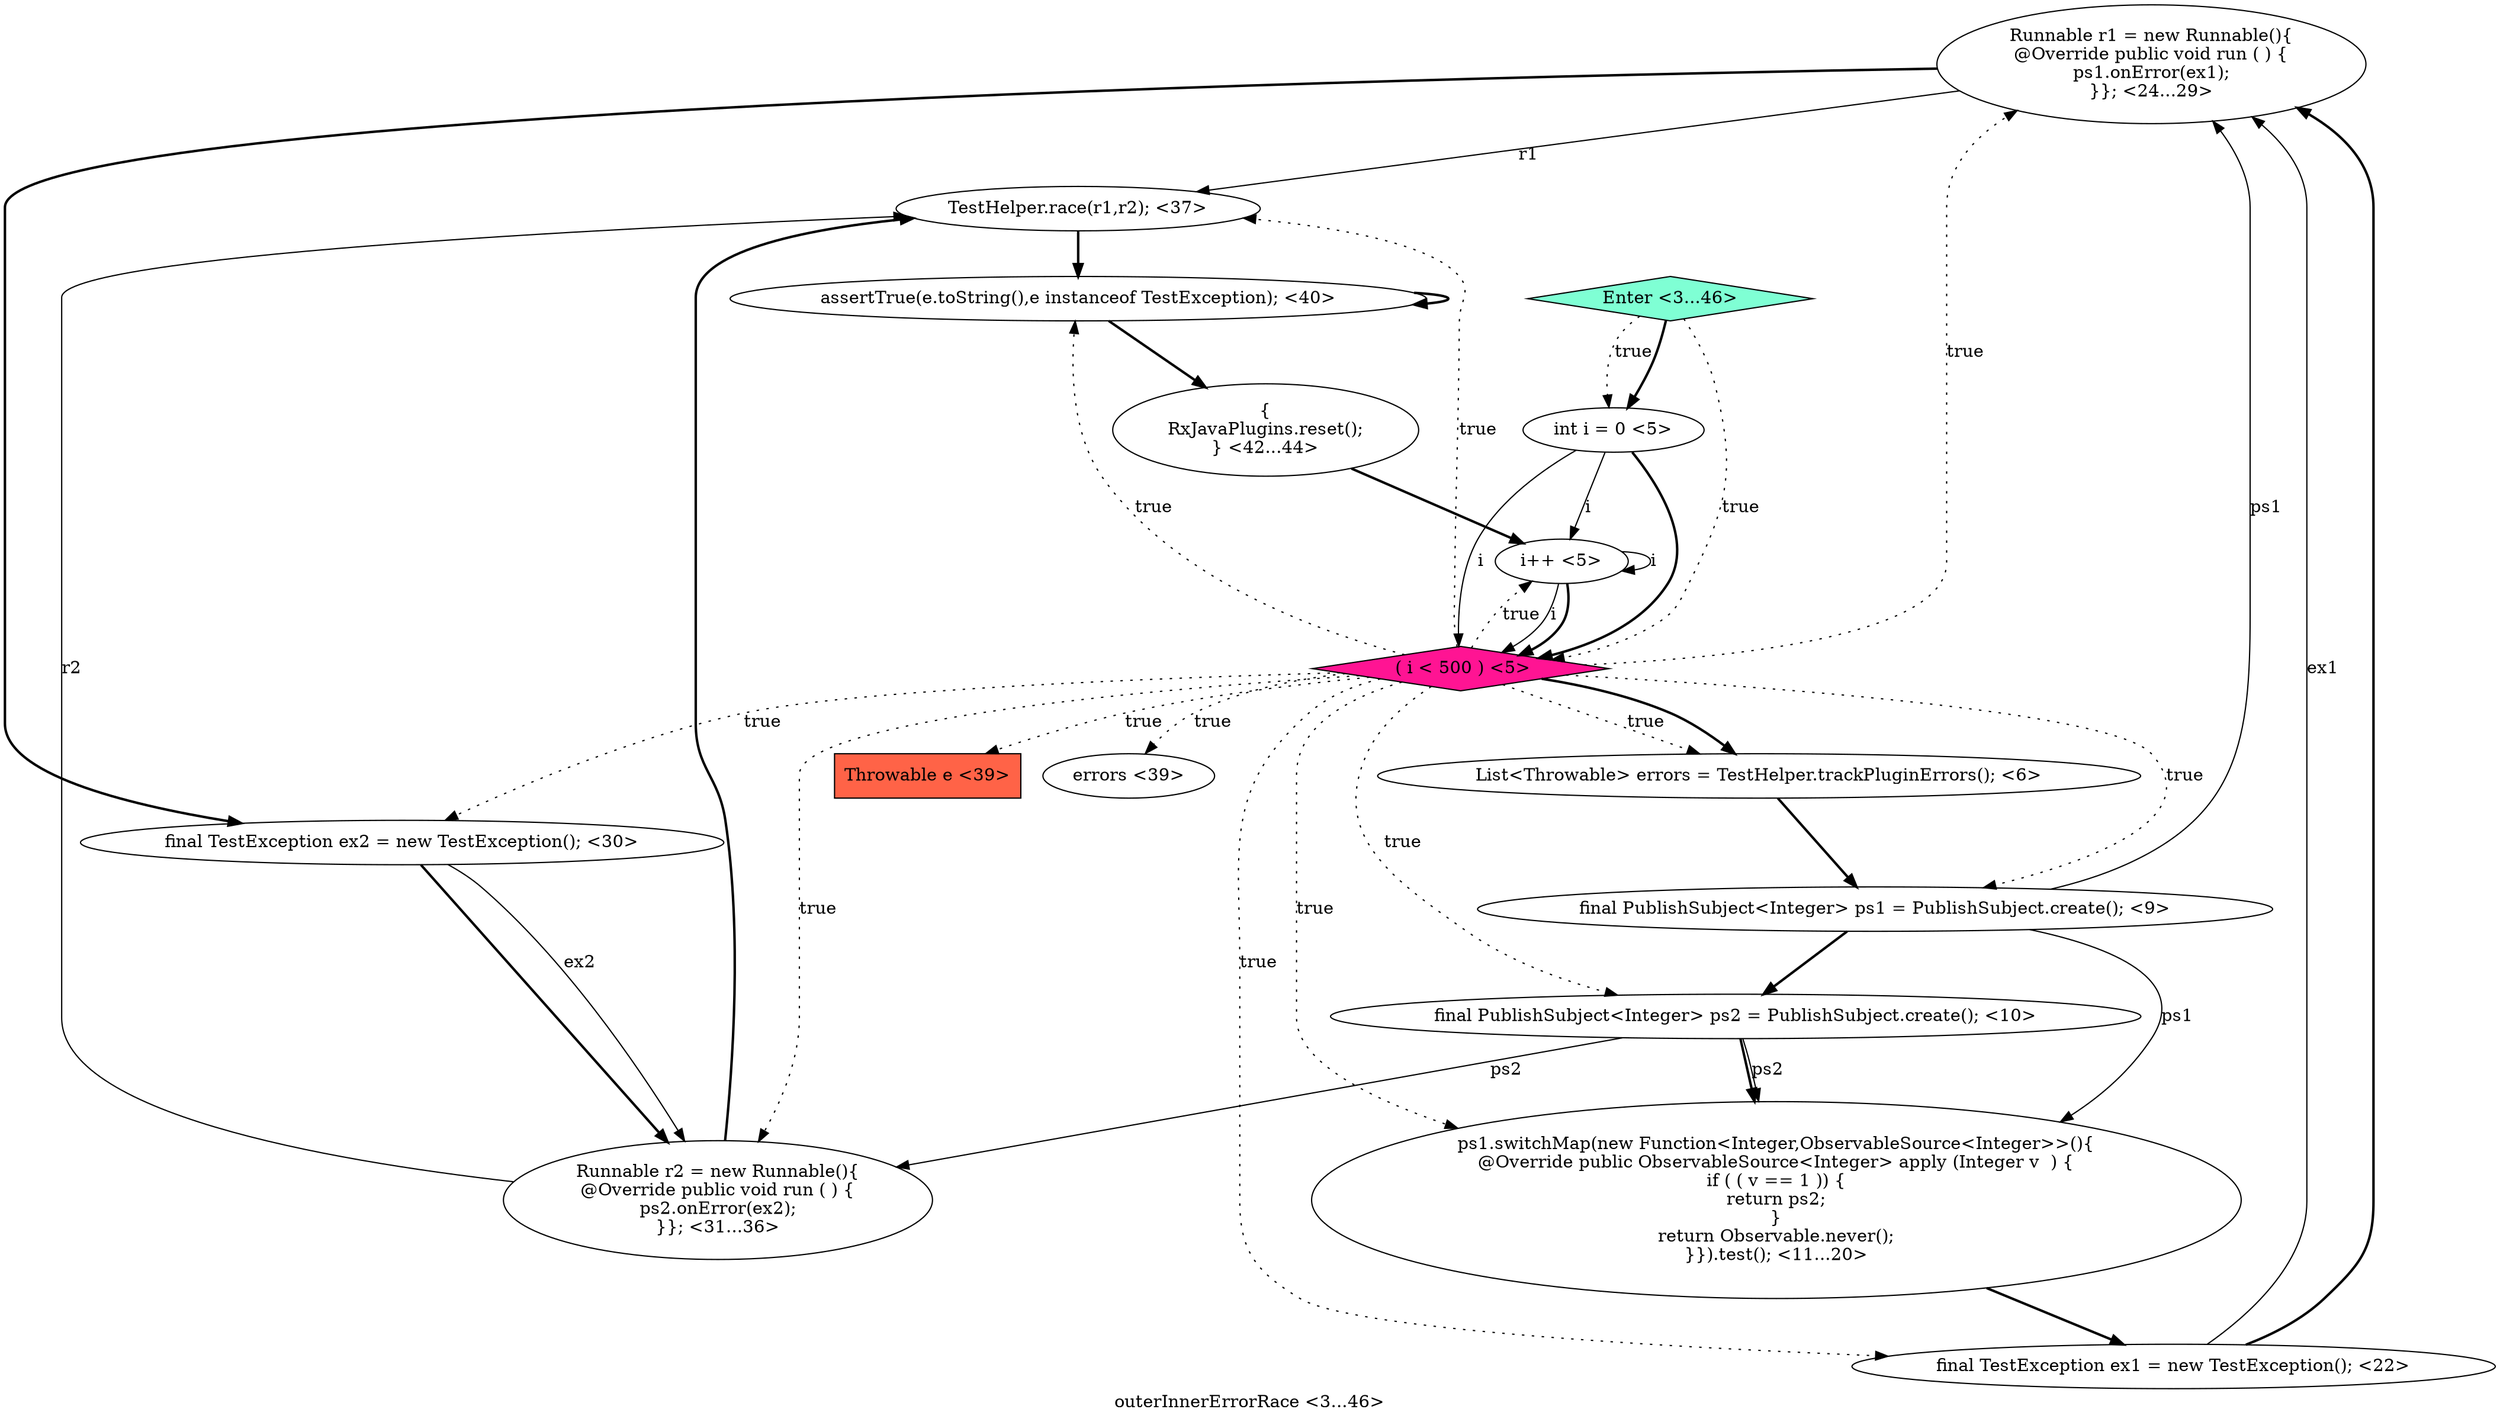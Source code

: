 digraph PDG {
label = "outerInnerErrorRace <3...46>";
0.8 [style = filled, label = "Runnable r1 = new Runnable(){
@Override public void run ( ) {
ps1.onError(ex1);
}}; <24...29>", fillcolor = white, shape = ellipse];
0.2 [style = filled, label = "i++ <5>", fillcolor = white, shape = ellipse];
0.11 [style = filled, label = "TestHelper.race(r1,r2); <37>", fillcolor = white, shape = ellipse];
0.9 [style = filled, label = "final TestException ex2 = new TestException(); <30>", fillcolor = white, shape = ellipse];
0.1 [style = filled, label = " ( i < 500 ) <5>", fillcolor = deeppink, shape = diamond];
0.3 [style = filled, label = "List<Throwable> errors = TestHelper.trackPluginErrors(); <6>", fillcolor = white, shape = ellipse];
0.6 [style = filled, label = "ps1.switchMap(new Function<Integer,ObservableSource<Integer>>(){
@Override public ObservableSource<Integer> apply (Integer v  ) {
if ( ( v == 1 )) {
return ps2;
}
return Observable.never();
}}).test(); <11...20>", fillcolor = white, shape = ellipse];
0.15 [style = filled, label = "{
RxJavaPlugins.reset();
} <42...44>", fillcolor = white, shape = ellipse];
0.5 [style = filled, label = "final PublishSubject<Integer> ps2 = PublishSubject.create(); <10>", fillcolor = white, shape = ellipse];
0.4 [style = filled, label = "final PublishSubject<Integer> ps1 = PublishSubject.create(); <9>", fillcolor = white, shape = ellipse];
0.14 [style = filled, label = "assertTrue(e.toString(),e instanceof TestException); <40>", fillcolor = white, shape = ellipse];
0.12 [style = filled, label = "Throwable e <39>", fillcolor = tomato, shape = box];
0.0 [style = filled, label = "int i = 0 <5>", fillcolor = white, shape = ellipse];
0.16 [style = filled, label = "Enter <3...46>", fillcolor = aquamarine, shape = diamond];
0.10 [style = filled, label = "Runnable r2 = new Runnable(){
@Override public void run ( ) {
ps2.onError(ex2);
}}; <31...36>", fillcolor = white, shape = ellipse];
0.13 [style = filled, label = "errors <39>", fillcolor = white, shape = ellipse];
0.7 [style = filled, label = "final TestException ex1 = new TestException(); <22>", fillcolor = white, shape = ellipse];
0.0 -> 0.1 [style = solid, label="i"];
0.0 -> 0.1 [style = bold, label=""];
0.0 -> 0.2 [style = solid, label="i"];
0.1 -> 0.2 [style = dotted, label="true"];
0.1 -> 0.3 [style = dotted, label="true"];
0.1 -> 0.3 [style = bold, label=""];
0.1 -> 0.4 [style = dotted, label="true"];
0.1 -> 0.5 [style = dotted, label="true"];
0.1 -> 0.6 [style = dotted, label="true"];
0.1 -> 0.7 [style = dotted, label="true"];
0.1 -> 0.8 [style = dotted, label="true"];
0.1 -> 0.9 [style = dotted, label="true"];
0.1 -> 0.10 [style = dotted, label="true"];
0.1 -> 0.11 [style = dotted, label="true"];
0.1 -> 0.12 [style = dotted, label="true"];
0.1 -> 0.13 [style = dotted, label="true"];
0.1 -> 0.14 [style = dotted, label="true"];
0.2 -> 0.1 [style = solid, label="i"];
0.2 -> 0.1 [style = bold, label=""];
0.2 -> 0.2 [style = solid, label="i"];
0.3 -> 0.4 [style = bold, label=""];
0.4 -> 0.5 [style = bold, label=""];
0.4 -> 0.6 [style = solid, label="ps1"];
0.4 -> 0.8 [style = solid, label="ps1"];
0.5 -> 0.6 [style = solid, label="ps2"];
0.5 -> 0.6 [style = bold, label=""];
0.5 -> 0.10 [style = solid, label="ps2"];
0.6 -> 0.7 [style = bold, label=""];
0.7 -> 0.8 [style = solid, label="ex1"];
0.7 -> 0.8 [style = bold, label=""];
0.8 -> 0.9 [style = bold, label=""];
0.8 -> 0.11 [style = solid, label="r1"];
0.9 -> 0.10 [style = solid, label="ex2"];
0.9 -> 0.10 [style = bold, label=""];
0.10 -> 0.11 [style = solid, label="r2"];
0.10 -> 0.11 [style = bold, label=""];
0.11 -> 0.14 [style = bold, label=""];
0.14 -> 0.14 [style = bold, label=""];
0.14 -> 0.15 [style = bold, label=""];
0.15 -> 0.2 [style = bold, label=""];
0.16 -> 0.0 [style = dotted, label="true"];
0.16 -> 0.0 [style = bold, label=""];
0.16 -> 0.1 [style = dotted, label="true"];
}
